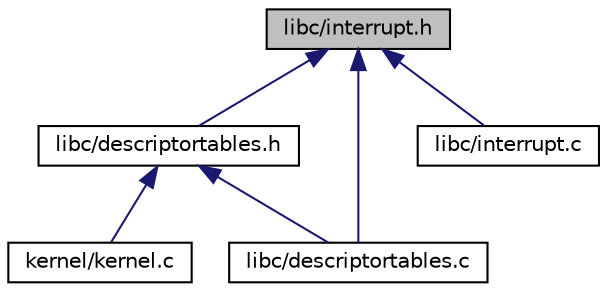 digraph "libc/interrupt.h"
{
  edge [fontname="Helvetica",fontsize="10",labelfontname="Helvetica",labelfontsize="10"];
  node [fontname="Helvetica",fontsize="10",shape=record];
  Node3 [label="libc/interrupt.h",height=0.2,width=0.4,color="black", fillcolor="grey75", style="filled", fontcolor="black"];
  Node3 -> Node4 [dir="back",color="midnightblue",fontsize="10",style="solid"];
  Node4 [label="libc/descriptortables.h",height=0.2,width=0.4,color="black", fillcolor="white", style="filled",URL="$a00026.html"];
  Node4 -> Node5 [dir="back",color="midnightblue",fontsize="10",style="solid"];
  Node5 [label="kernel/kernel.c",height=0.2,width=0.4,color="black", fillcolor="white", style="filled",URL="$a00020.html"];
  Node4 -> Node6 [dir="back",color="midnightblue",fontsize="10",style="solid"];
  Node6 [label="libc/descriptortables.c",height=0.2,width=0.4,color="black", fillcolor="white", style="filled",URL="$a00023.html"];
  Node3 -> Node6 [dir="back",color="midnightblue",fontsize="10",style="solid"];
  Node3 -> Node7 [dir="back",color="midnightblue",fontsize="10",style="solid"];
  Node7 [label="libc/interrupt.c",height=0.2,width=0.4,color="black", fillcolor="white", style="filled",URL="$a00062.html"];
}
